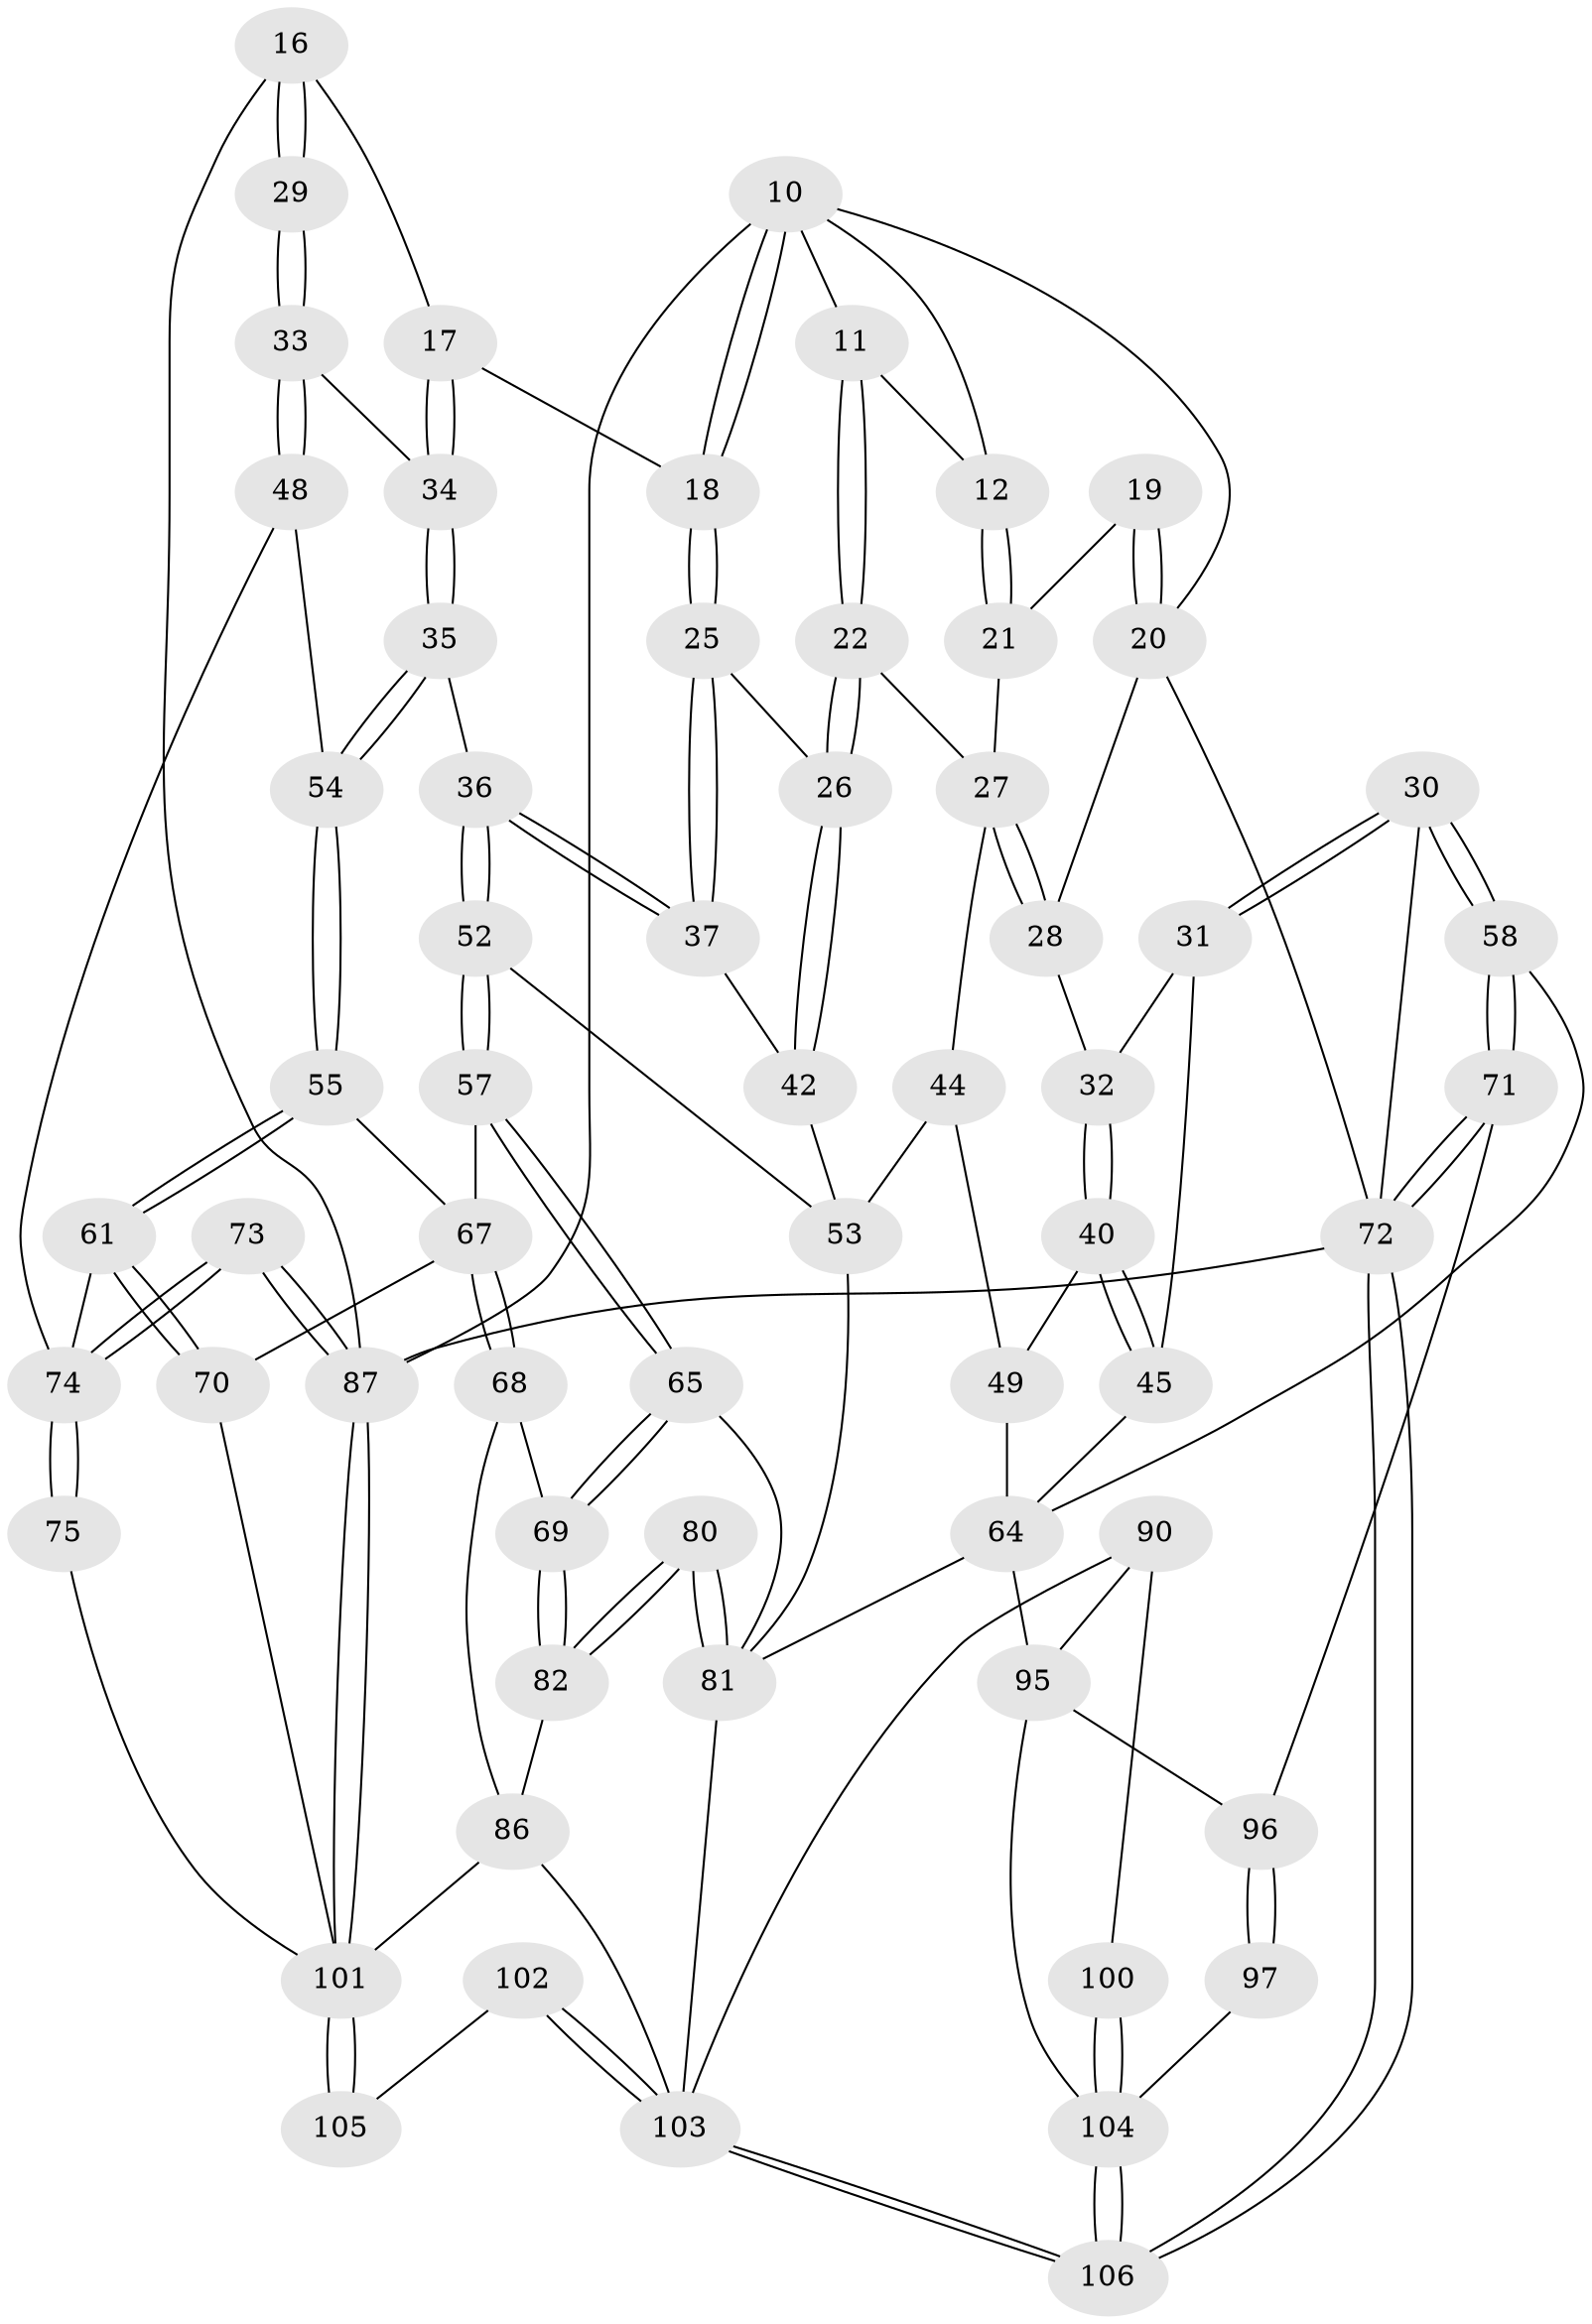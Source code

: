 // original degree distribution, {3: 0.02830188679245283, 6: 0.18867924528301888, 4: 0.18867924528301888, 5: 0.5943396226415094}
// Generated by graph-tools (version 1.1) at 2025/05/03/04/25 22:05:18]
// undirected, 63 vertices, 145 edges
graph export_dot {
graph [start="1"]
  node [color=gray90,style=filled];
  10 [pos="+0.6652684322235021+0",super="+8"];
  11 [pos="+0.5232932761985727+0.07919984030792473"];
  12 [pos="+0.5212647882189994+0.0793229351844878"];
  16 [pos="+0.8410606974388466+0.16044567077166114",super="+14"];
  17 [pos="+0.7721308676993871+0.2144451175843042"];
  18 [pos="+0.6934265595260521+0.19875355004794923"];
  19 [pos="+0.31344070859491197+0.11909245363720537"];
  20 [pos="+0.2666446279533468+0.13789255303777675",super="+6+9"];
  21 [pos="+0.37093141351347986+0.14905676719565106"];
  22 [pos="+0.5162614850177317+0.2159771278843734"];
  25 [pos="+0.6326079019158655+0.25761833502252646"];
  26 [pos="+0.5736113284505326+0.2519099663563487"];
  27 [pos="+0.4263827760906404+0.25257167807313835",super="+24"];
  28 [pos="+0.2629246750376055+0.16720072261227134"];
  29 [pos="+0.9816103136991332+0.2192470591327782"];
  30 [pos="+0+0.29278113449091725"];
  31 [pos="+0.1366620813844445+0.27125386257140743"];
  32 [pos="+0.24927131700869543+0.21696579716625733"];
  33 [pos="+0.8858236958203026+0.3362107989982583"];
  34 [pos="+0.8055969152418649+0.30577307947908017"];
  35 [pos="+0.6970909332160756+0.3631946799674325"];
  36 [pos="+0.6915838136769881+0.3617725343560747"];
  37 [pos="+0.6847312976851895+0.3522788994809173"];
  40 [pos="+0.31507105020933857+0.31333106009732153"];
  42 [pos="+0.5404165496503771+0.37677121505511907"];
  44 [pos="+0.47222125131360687+0.43468732701291424",super="+41+38"];
  45 [pos="+0.24885395634087254+0.3940607361998086"];
  48 [pos="+0.8927612062827476+0.4161908832775537"];
  49 [pos="+0.40843777398366804+0.43254350459077945",super="+39"];
  52 [pos="+0.6036771771869088+0.4649546357455946"];
  53 [pos="+0.5082733590683344+0.4590511648314423",super="+43"];
  54 [pos="+0.7671279856261637+0.45210059810040487"];
  55 [pos="+0.742555829802735+0.5217809831243578"];
  57 [pos="+0.6459953862492939+0.5106006837281245"];
  58 [pos="+0+0.39465017299770916"];
  61 [pos="+0.7875824656846816+0.5802987280309848"];
  64 [pos="+0.23582696741069328+0.6101001424514426",super="+50+51"];
  65 [pos="+0.6017436748078906+0.6362093881003914"];
  67 [pos="+0.652707757327544+0.6539976238312444",super="+56"];
  68 [pos="+0.6457664372305371+0.6556727767064613"];
  69 [pos="+0.6307627693669332+0.6531511245507671"];
  70 [pos="+0.737888640105886+0.6572425474974858"];
  71 [pos="+0+0.8098536652667974"];
  72 [pos="+0+1",super="+5"];
  73 [pos="+1+0.9361925714644164",super="+46"];
  74 [pos="+1+0.8216246730879957",super="+59+60+47"];
  75 [pos="+0.8536747134590666+0.7909294073102386"];
  80 [pos="+0.46392560013600304+0.6988597318703098"];
  81 [pos="+0.43737121244522315+0.7212686605574146",super="+63+66"];
  82 [pos="+0.6091809376307941+0.7354452061060606"];
  86 [pos="+0.6094226965339211+0.7713135212991802",super="+79"];
  87 [pos="+1+1",super="+15"];
  90 [pos="+0.3293218061840777+0.9041672034950403"];
  95 [pos="+0.17124685477095772+0.8822321273093503",super="+91+83"];
  96 [pos="+0.11472241818974441+0.8776117542585917",super="+85"];
  97 [pos="+0.08627274046807146+0.939073645910351"];
  100 [pos="+0.19265266355774502+0.9540142159109983"];
  101 [pos="+1+1",super="+77+76+78"];
  102 [pos="+0.5691492770484098+1",super="+94"];
  103 [pos="+0.35837669540406614+1",super="+92"];
  104 [pos="+0.14188222972301182+1",super="+99+98"];
  105 [pos="+0.6528875424390512+1",super="+93"];
  106 [pos="+0.14601086681401682+1"];
  10 -- 11;
  10 -- 18;
  10 -- 18;
  10 -- 12;
  10 -- 20;
  10 -- 87;
  11 -- 12;
  11 -- 22;
  11 -- 22;
  12 -- 21;
  12 -- 21;
  16 -- 17;
  16 -- 29 [weight=2];
  16 -- 29;
  16 -- 87;
  17 -- 18;
  17 -- 34;
  17 -- 34;
  18 -- 25;
  18 -- 25;
  19 -- 20 [weight=2];
  19 -- 20;
  19 -- 21;
  20 -- 28;
  20 -- 72;
  21 -- 27;
  22 -- 26;
  22 -- 26;
  22 -- 27;
  25 -- 26;
  25 -- 37;
  25 -- 37;
  26 -- 42;
  26 -- 42;
  27 -- 28;
  27 -- 28;
  27 -- 44 [weight=2];
  28 -- 32;
  29 -- 33;
  29 -- 33;
  30 -- 31;
  30 -- 31;
  30 -- 58;
  30 -- 58;
  30 -- 72;
  31 -- 32;
  31 -- 45;
  32 -- 40;
  32 -- 40;
  33 -- 34;
  33 -- 48;
  33 -- 48;
  34 -- 35;
  34 -- 35;
  35 -- 36;
  35 -- 54;
  35 -- 54;
  36 -- 37;
  36 -- 37;
  36 -- 52;
  36 -- 52;
  37 -- 42;
  40 -- 45;
  40 -- 45;
  40 -- 49;
  42 -- 53;
  44 -- 49 [weight=2];
  44 -- 53;
  45 -- 64;
  48 -- 54;
  48 -- 74;
  49 -- 64;
  52 -- 53;
  52 -- 57;
  52 -- 57;
  53 -- 81;
  54 -- 55;
  54 -- 55;
  55 -- 61;
  55 -- 61;
  55 -- 67;
  57 -- 65;
  57 -- 65;
  57 -- 67;
  58 -- 71;
  58 -- 71;
  58 -- 64;
  61 -- 70;
  61 -- 70;
  61 -- 74;
  64 -- 81;
  64 -- 95;
  65 -- 69;
  65 -- 69;
  65 -- 81;
  67 -- 68;
  67 -- 68;
  67 -- 70;
  68 -- 69;
  68 -- 86;
  69 -- 82;
  69 -- 82;
  70 -- 101;
  71 -- 72;
  71 -- 72;
  71 -- 96;
  72 -- 106;
  72 -- 106;
  72 -- 87 [weight=2];
  73 -- 74 [weight=2];
  73 -- 74;
  73 -- 87 [weight=2];
  73 -- 87;
  74 -- 75 [weight=2];
  74 -- 75;
  75 -- 101;
  80 -- 81 [weight=2];
  80 -- 81;
  80 -- 82;
  80 -- 82;
  81 -- 103;
  82 -- 86;
  86 -- 103;
  86 -- 101;
  87 -- 101;
  87 -- 101;
  90 -- 100;
  90 -- 103;
  90 -- 95;
  95 -- 96 [weight=2];
  95 -- 104;
  96 -- 97 [weight=2];
  96 -- 97;
  97 -- 104;
  100 -- 104 [weight=2];
  100 -- 104;
  101 -- 105 [weight=2];
  101 -- 105;
  102 -- 103 [weight=2];
  102 -- 103;
  102 -- 105 [weight=2];
  103 -- 106;
  103 -- 106;
  104 -- 106;
  104 -- 106;
}
